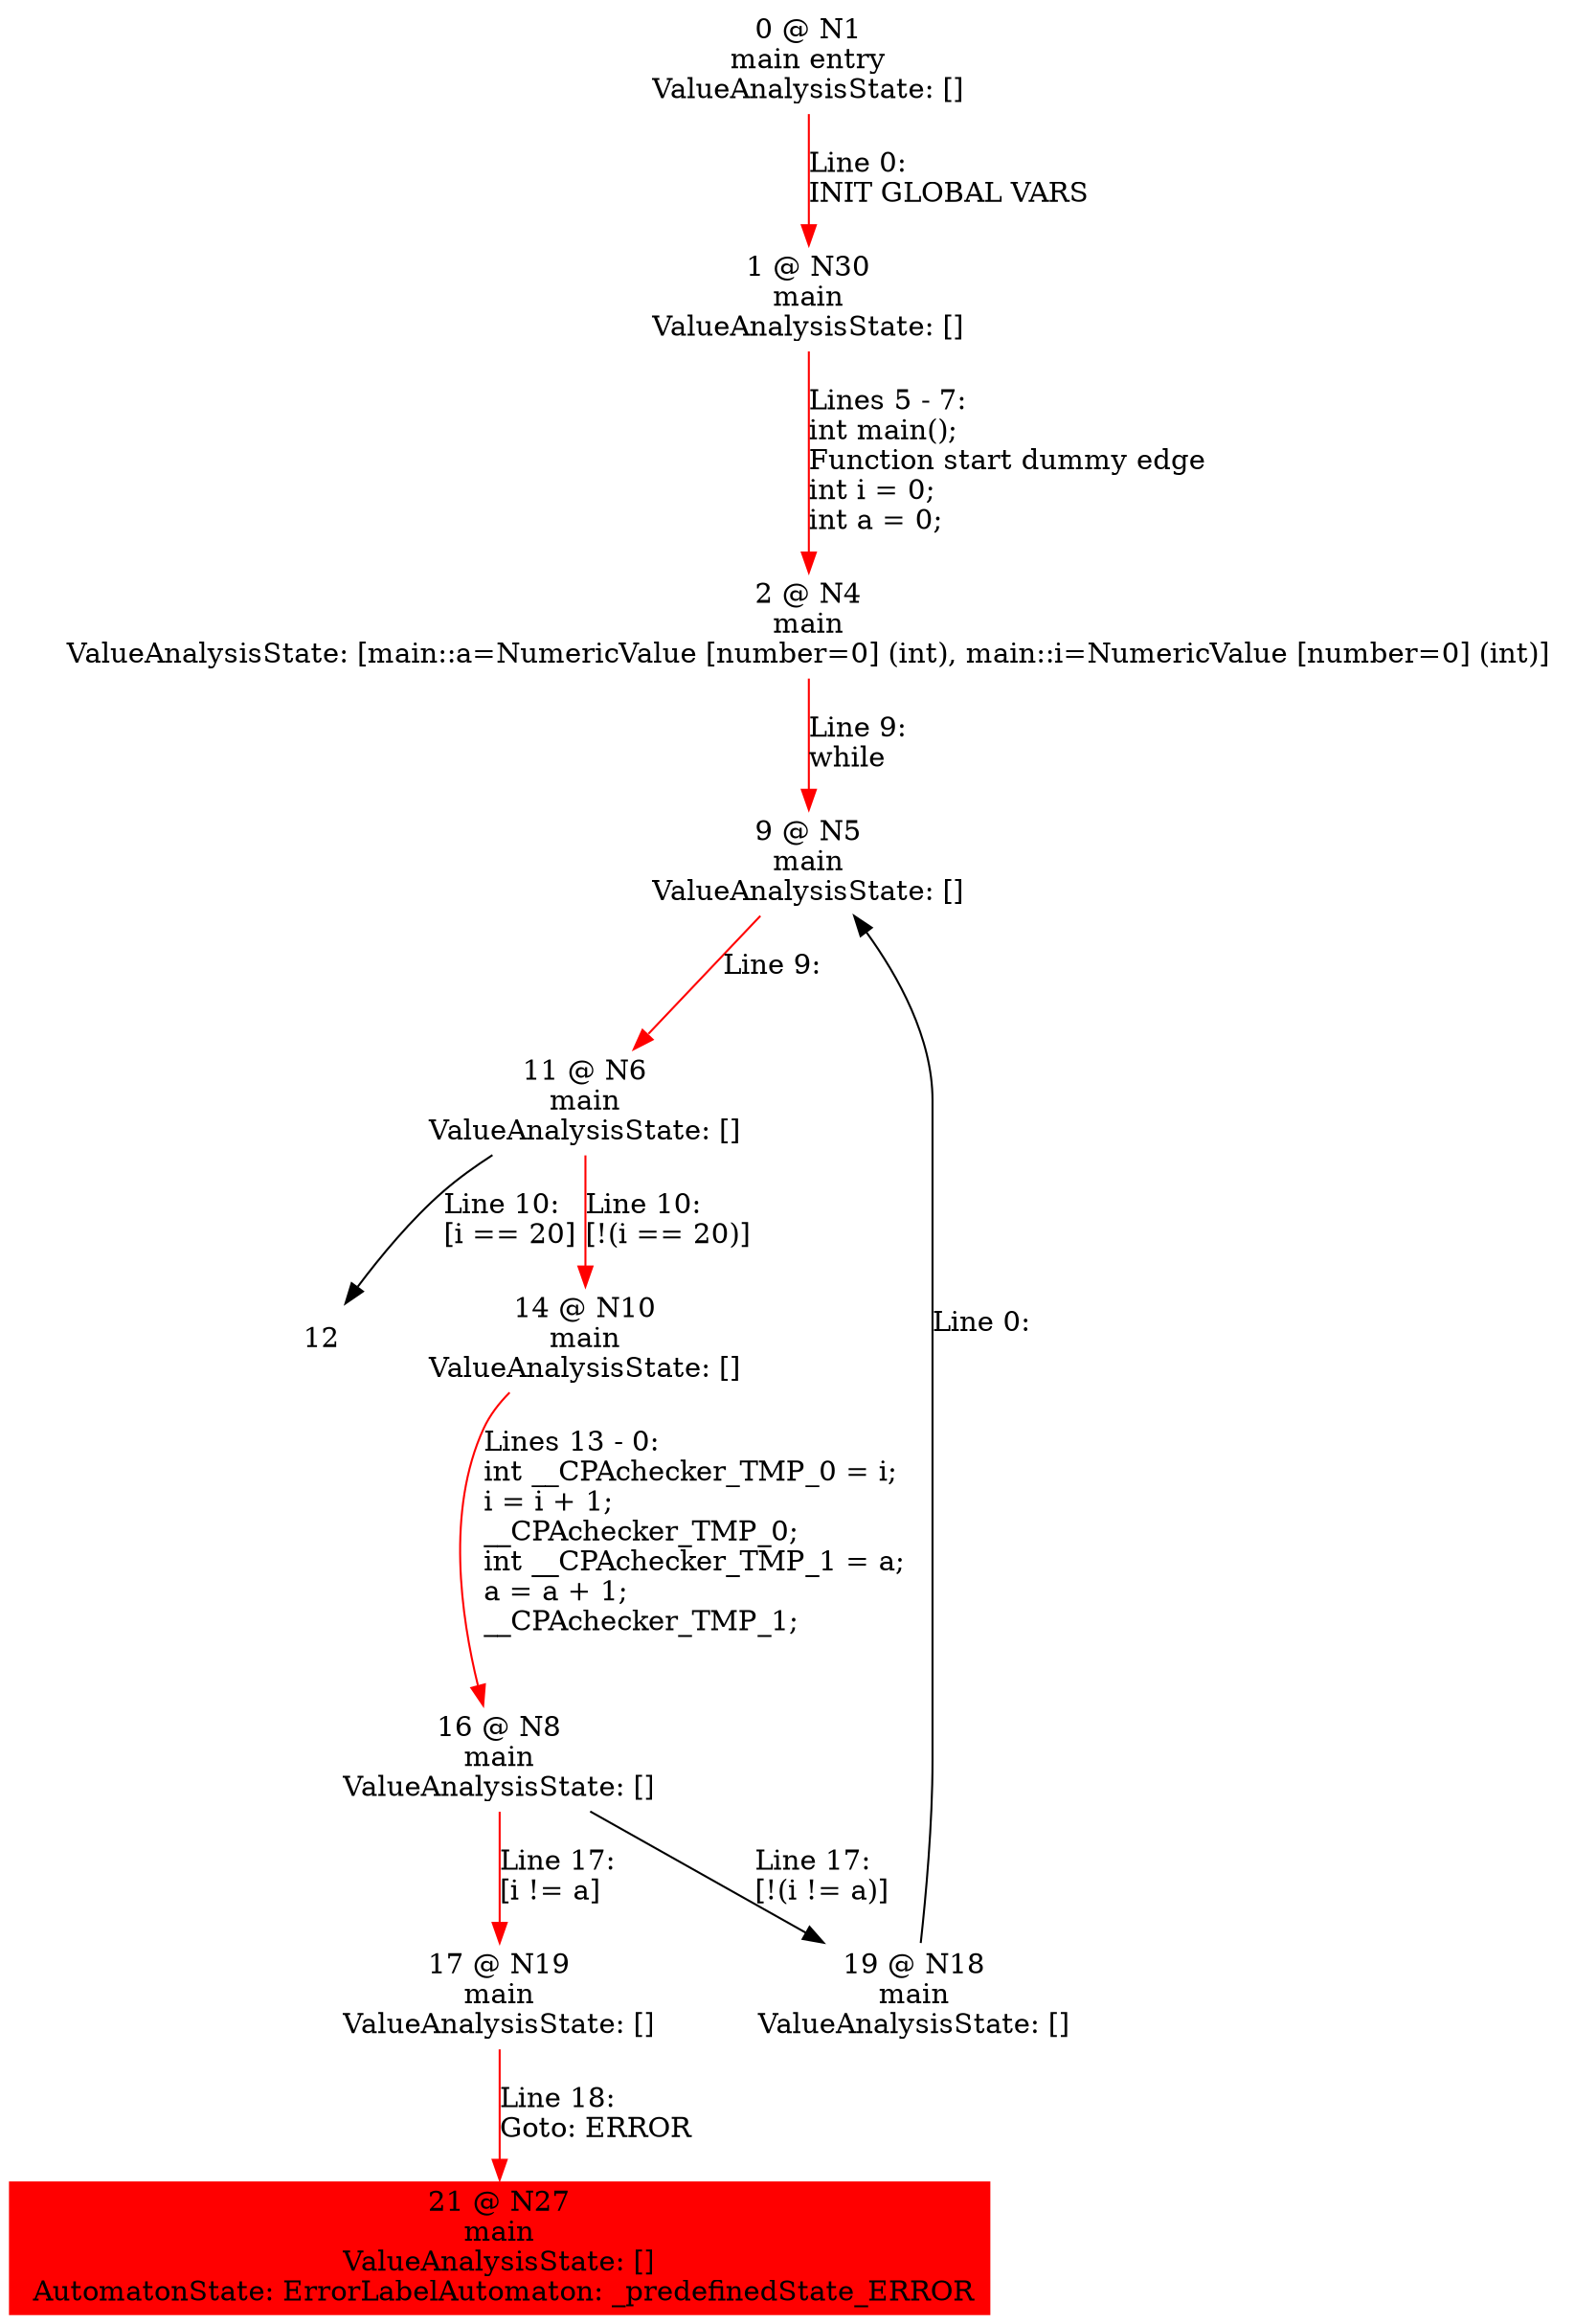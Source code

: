 digraph ARG {
node [style="filled" shape="box" color="white"]
0 [label="0 @ N1\nmain entry\nValueAnalysisState: []\n" id="0"]
1 [label="1 @ N30\nmain\nValueAnalysisState: []\n" id="1"]
2 [label="2 @ N4\nmain\nValueAnalysisState: [main::a=NumericValue [number=0] (int), main::i=NumericValue [number=0] (int)]\n" id="2"]
9 [label="9 @ N5\nmain\nValueAnalysisState: []\n" id="9"]
11 [label="11 @ N6\nmain\nValueAnalysisState: []\n" id="11"]
14 [label="14 @ N10\nmain\nValueAnalysisState: []\n" id="14"]
16 [label="16 @ N8\nmain\nValueAnalysisState: []\n" id="16"]
19 [label="19 @ N18\nmain\nValueAnalysisState: []\n" id="19"]
17 [label="17 @ N19\nmain\nValueAnalysisState: []\n" id="17"]
21 [fillcolor="red" label="21 @ N27\nmain\nValueAnalysisState: []\n AutomatonState: ErrorLabelAutomaton: _predefinedState_ERROR\n" id="21"]
0 -> 1 [color="red" label="Line 0: \lINIT GLOBAL VARS\l" id="0 -> 1"]
1 -> 2 [color="red" label="Lines 5 - 7: \lint main();\lFunction start dummy edge\lint i = 0;\lint a = 0;\l" id="1 -> 2"]
2 -> 9 [color="red" label="Line 9: \lwhile\l" id="2 -> 9"]
9 -> 11 [color="red" label="Line 9: \l\l" id="9 -> 11"]
11 -> 12 [label="Line 10: \l[i == 20]\l" id="11 -> 12"]
11 -> 14 [color="red" label="Line 10: \l[!(i == 20)]\l" id="11 -> 14"]
14 -> 16 [color="red" label="Lines 13 - 0: \lint __CPAchecker_TMP_0 = i;\li = i + 1;\l__CPAchecker_TMP_0;\lint __CPAchecker_TMP_1 = a;\la = a + 1;\l__CPAchecker_TMP_1;\l\l" id="14 -> 16"]
16 -> 17 [color="red" label="Line 17: \l[i != a]\l" id="16 -> 17"]
16 -> 19 [label="Line 17: \l[!(i != a)]\l" id="16 -> 19"]
19 -> 9 [label="Line 0: \l\l" id="19 -> 9"]
17 -> 21 [color="red" label="Line 18: \lGoto: ERROR\l" id="17 -> 21"]
}
